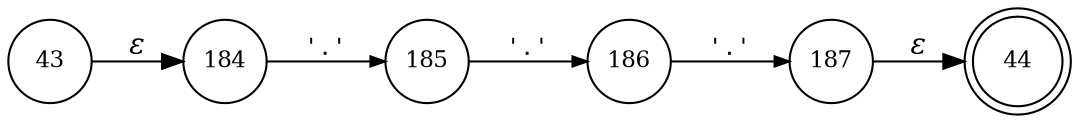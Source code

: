 digraph ATN {
rankdir=LR;
s44[fontsize=11, label="44", shape=doublecircle, fixedsize=true, width=.6];
s186[fontsize=11,label="186", shape=circle, fixedsize=true, width=.55, peripheries=1];
s187[fontsize=11,label="187", shape=circle, fixedsize=true, width=.55, peripheries=1];
s184[fontsize=11,label="184", shape=circle, fixedsize=true, width=.55, peripheries=1];
s185[fontsize=11,label="185", shape=circle, fixedsize=true, width=.55, peripheries=1];
s43[fontsize=11,label="43", shape=circle, fixedsize=true, width=.55, peripheries=1];
s43 -> s184 [fontname="Times-Italic", label="&epsilon;"];
s184 -> s185 [fontsize=11, fontname="Courier", arrowsize=.7, label = "'.'", arrowhead = normal];
s185 -> s186 [fontsize=11, fontname="Courier", arrowsize=.7, label = "'.'", arrowhead = normal];
s186 -> s187 [fontsize=11, fontname="Courier", arrowsize=.7, label = "'.'", arrowhead = normal];
s187 -> s44 [fontname="Times-Italic", label="&epsilon;"];
}